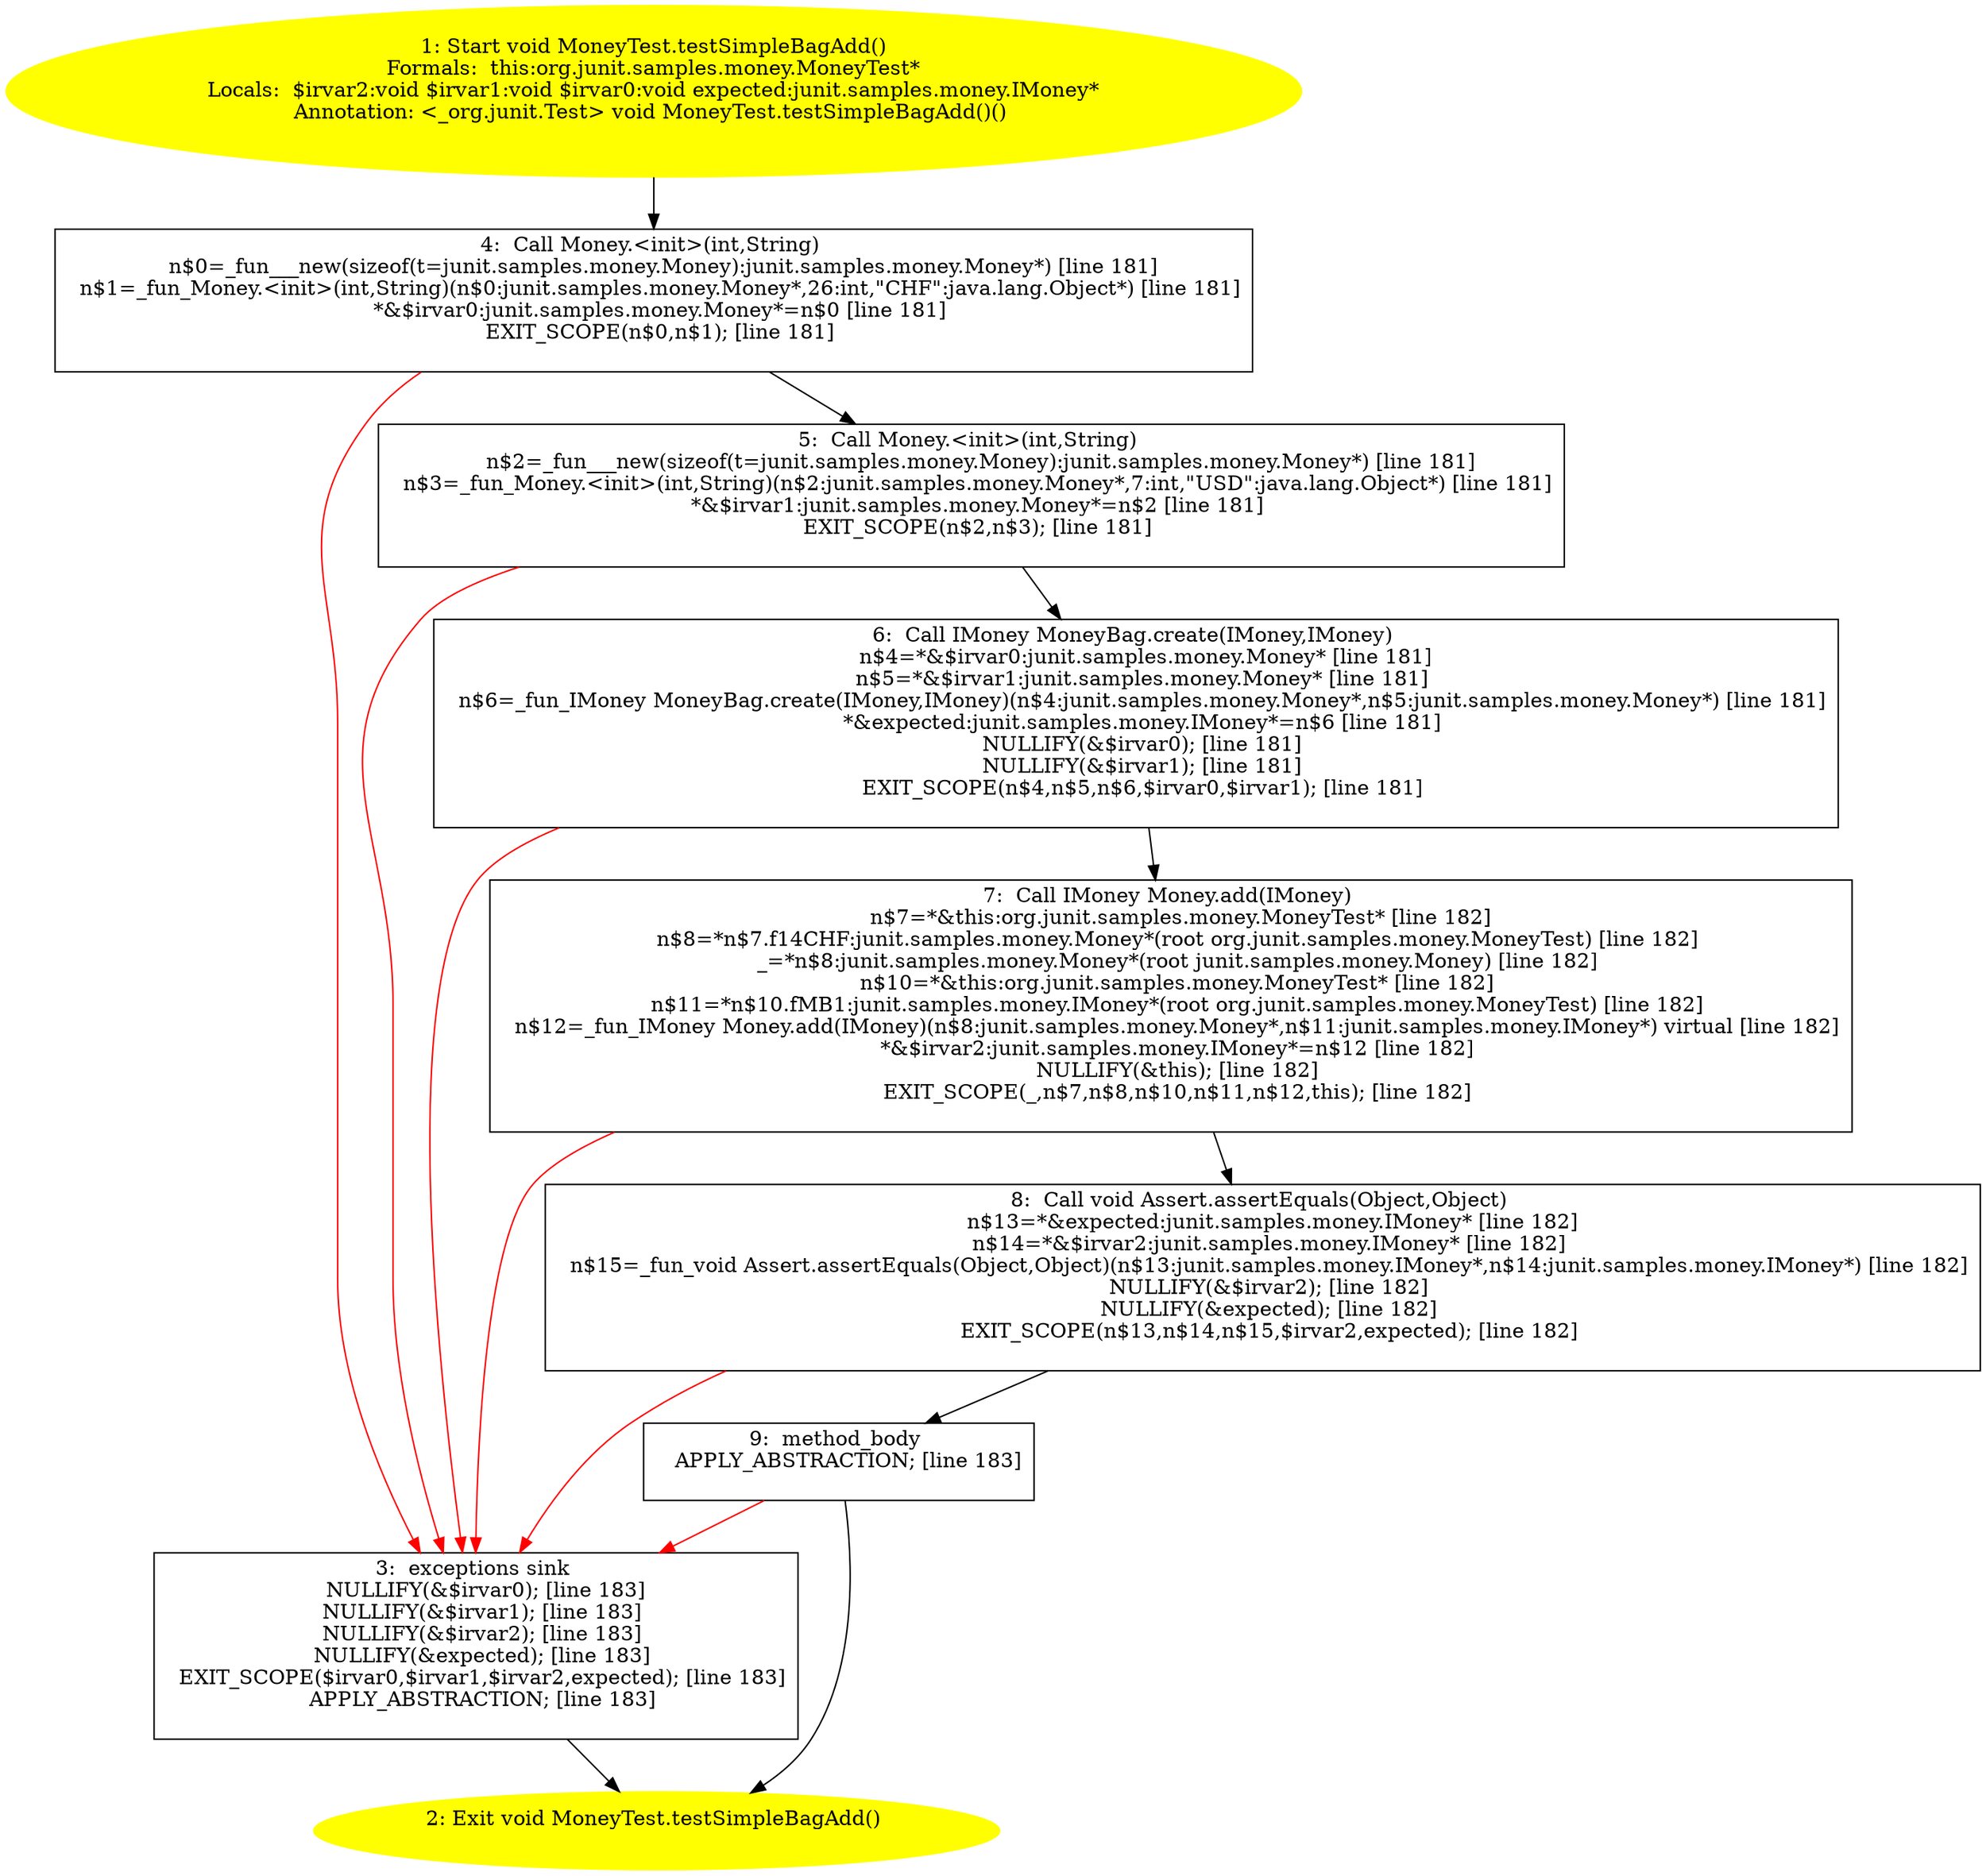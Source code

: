 /* @generated */
digraph cfg {
"org.junit.samples.money.MoneyTest.testSimpleBagAdd():void.6050ef4c2b01c6c3e72775aa83dfd2e1_1" [label="1: Start void MoneyTest.testSimpleBagAdd()\nFormals:  this:org.junit.samples.money.MoneyTest*\nLocals:  $irvar2:void $irvar1:void $irvar0:void expected:junit.samples.money.IMoney*\nAnnotation: <_org.junit.Test> void MoneyTest.testSimpleBagAdd()() \n  " color=yellow style=filled]
	

	 "org.junit.samples.money.MoneyTest.testSimpleBagAdd():void.6050ef4c2b01c6c3e72775aa83dfd2e1_1" -> "org.junit.samples.money.MoneyTest.testSimpleBagAdd():void.6050ef4c2b01c6c3e72775aa83dfd2e1_4" ;
"org.junit.samples.money.MoneyTest.testSimpleBagAdd():void.6050ef4c2b01c6c3e72775aa83dfd2e1_2" [label="2: Exit void MoneyTest.testSimpleBagAdd() \n  " color=yellow style=filled]
	

"org.junit.samples.money.MoneyTest.testSimpleBagAdd():void.6050ef4c2b01c6c3e72775aa83dfd2e1_3" [label="3:  exceptions sink \n   NULLIFY(&$irvar0); [line 183]\n  NULLIFY(&$irvar1); [line 183]\n  NULLIFY(&$irvar2); [line 183]\n  NULLIFY(&expected); [line 183]\n  EXIT_SCOPE($irvar0,$irvar1,$irvar2,expected); [line 183]\n  APPLY_ABSTRACTION; [line 183]\n " shape="box"]
	

	 "org.junit.samples.money.MoneyTest.testSimpleBagAdd():void.6050ef4c2b01c6c3e72775aa83dfd2e1_3" -> "org.junit.samples.money.MoneyTest.testSimpleBagAdd():void.6050ef4c2b01c6c3e72775aa83dfd2e1_2" ;
"org.junit.samples.money.MoneyTest.testSimpleBagAdd():void.6050ef4c2b01c6c3e72775aa83dfd2e1_4" [label="4:  Call Money.<init>(int,String) \n   n$0=_fun___new(sizeof(t=junit.samples.money.Money):junit.samples.money.Money*) [line 181]\n  n$1=_fun_Money.<init>(int,String)(n$0:junit.samples.money.Money*,26:int,\"CHF\":java.lang.Object*) [line 181]\n  *&$irvar0:junit.samples.money.Money*=n$0 [line 181]\n  EXIT_SCOPE(n$0,n$1); [line 181]\n " shape="box"]
	

	 "org.junit.samples.money.MoneyTest.testSimpleBagAdd():void.6050ef4c2b01c6c3e72775aa83dfd2e1_4" -> "org.junit.samples.money.MoneyTest.testSimpleBagAdd():void.6050ef4c2b01c6c3e72775aa83dfd2e1_5" ;
	 "org.junit.samples.money.MoneyTest.testSimpleBagAdd():void.6050ef4c2b01c6c3e72775aa83dfd2e1_4" -> "org.junit.samples.money.MoneyTest.testSimpleBagAdd():void.6050ef4c2b01c6c3e72775aa83dfd2e1_3" [color="red" ];
"org.junit.samples.money.MoneyTest.testSimpleBagAdd():void.6050ef4c2b01c6c3e72775aa83dfd2e1_5" [label="5:  Call Money.<init>(int,String) \n   n$2=_fun___new(sizeof(t=junit.samples.money.Money):junit.samples.money.Money*) [line 181]\n  n$3=_fun_Money.<init>(int,String)(n$2:junit.samples.money.Money*,7:int,\"USD\":java.lang.Object*) [line 181]\n  *&$irvar1:junit.samples.money.Money*=n$2 [line 181]\n  EXIT_SCOPE(n$2,n$3); [line 181]\n " shape="box"]
	

	 "org.junit.samples.money.MoneyTest.testSimpleBagAdd():void.6050ef4c2b01c6c3e72775aa83dfd2e1_5" -> "org.junit.samples.money.MoneyTest.testSimpleBagAdd():void.6050ef4c2b01c6c3e72775aa83dfd2e1_6" ;
	 "org.junit.samples.money.MoneyTest.testSimpleBagAdd():void.6050ef4c2b01c6c3e72775aa83dfd2e1_5" -> "org.junit.samples.money.MoneyTest.testSimpleBagAdd():void.6050ef4c2b01c6c3e72775aa83dfd2e1_3" [color="red" ];
"org.junit.samples.money.MoneyTest.testSimpleBagAdd():void.6050ef4c2b01c6c3e72775aa83dfd2e1_6" [label="6:  Call IMoney MoneyBag.create(IMoney,IMoney) \n   n$4=*&$irvar0:junit.samples.money.Money* [line 181]\n  n$5=*&$irvar1:junit.samples.money.Money* [line 181]\n  n$6=_fun_IMoney MoneyBag.create(IMoney,IMoney)(n$4:junit.samples.money.Money*,n$5:junit.samples.money.Money*) [line 181]\n  *&expected:junit.samples.money.IMoney*=n$6 [line 181]\n  NULLIFY(&$irvar0); [line 181]\n  NULLIFY(&$irvar1); [line 181]\n  EXIT_SCOPE(n$4,n$5,n$6,$irvar0,$irvar1); [line 181]\n " shape="box"]
	

	 "org.junit.samples.money.MoneyTest.testSimpleBagAdd():void.6050ef4c2b01c6c3e72775aa83dfd2e1_6" -> "org.junit.samples.money.MoneyTest.testSimpleBagAdd():void.6050ef4c2b01c6c3e72775aa83dfd2e1_7" ;
	 "org.junit.samples.money.MoneyTest.testSimpleBagAdd():void.6050ef4c2b01c6c3e72775aa83dfd2e1_6" -> "org.junit.samples.money.MoneyTest.testSimpleBagAdd():void.6050ef4c2b01c6c3e72775aa83dfd2e1_3" [color="red" ];
"org.junit.samples.money.MoneyTest.testSimpleBagAdd():void.6050ef4c2b01c6c3e72775aa83dfd2e1_7" [label="7:  Call IMoney Money.add(IMoney) \n   n$7=*&this:org.junit.samples.money.MoneyTest* [line 182]\n  n$8=*n$7.f14CHF:junit.samples.money.Money*(root org.junit.samples.money.MoneyTest) [line 182]\n  _=*n$8:junit.samples.money.Money*(root junit.samples.money.Money) [line 182]\n  n$10=*&this:org.junit.samples.money.MoneyTest* [line 182]\n  n$11=*n$10.fMB1:junit.samples.money.IMoney*(root org.junit.samples.money.MoneyTest) [line 182]\n  n$12=_fun_IMoney Money.add(IMoney)(n$8:junit.samples.money.Money*,n$11:junit.samples.money.IMoney*) virtual [line 182]\n  *&$irvar2:junit.samples.money.IMoney*=n$12 [line 182]\n  NULLIFY(&this); [line 182]\n  EXIT_SCOPE(_,n$7,n$8,n$10,n$11,n$12,this); [line 182]\n " shape="box"]
	

	 "org.junit.samples.money.MoneyTest.testSimpleBagAdd():void.6050ef4c2b01c6c3e72775aa83dfd2e1_7" -> "org.junit.samples.money.MoneyTest.testSimpleBagAdd():void.6050ef4c2b01c6c3e72775aa83dfd2e1_8" ;
	 "org.junit.samples.money.MoneyTest.testSimpleBagAdd():void.6050ef4c2b01c6c3e72775aa83dfd2e1_7" -> "org.junit.samples.money.MoneyTest.testSimpleBagAdd():void.6050ef4c2b01c6c3e72775aa83dfd2e1_3" [color="red" ];
"org.junit.samples.money.MoneyTest.testSimpleBagAdd():void.6050ef4c2b01c6c3e72775aa83dfd2e1_8" [label="8:  Call void Assert.assertEquals(Object,Object) \n   n$13=*&expected:junit.samples.money.IMoney* [line 182]\n  n$14=*&$irvar2:junit.samples.money.IMoney* [line 182]\n  n$15=_fun_void Assert.assertEquals(Object,Object)(n$13:junit.samples.money.IMoney*,n$14:junit.samples.money.IMoney*) [line 182]\n  NULLIFY(&$irvar2); [line 182]\n  NULLIFY(&expected); [line 182]\n  EXIT_SCOPE(n$13,n$14,n$15,$irvar2,expected); [line 182]\n " shape="box"]
	

	 "org.junit.samples.money.MoneyTest.testSimpleBagAdd():void.6050ef4c2b01c6c3e72775aa83dfd2e1_8" -> "org.junit.samples.money.MoneyTest.testSimpleBagAdd():void.6050ef4c2b01c6c3e72775aa83dfd2e1_9" ;
	 "org.junit.samples.money.MoneyTest.testSimpleBagAdd():void.6050ef4c2b01c6c3e72775aa83dfd2e1_8" -> "org.junit.samples.money.MoneyTest.testSimpleBagAdd():void.6050ef4c2b01c6c3e72775aa83dfd2e1_3" [color="red" ];
"org.junit.samples.money.MoneyTest.testSimpleBagAdd():void.6050ef4c2b01c6c3e72775aa83dfd2e1_9" [label="9:  method_body \n   APPLY_ABSTRACTION; [line 183]\n " shape="box"]
	

	 "org.junit.samples.money.MoneyTest.testSimpleBagAdd():void.6050ef4c2b01c6c3e72775aa83dfd2e1_9" -> "org.junit.samples.money.MoneyTest.testSimpleBagAdd():void.6050ef4c2b01c6c3e72775aa83dfd2e1_2" ;
	 "org.junit.samples.money.MoneyTest.testSimpleBagAdd():void.6050ef4c2b01c6c3e72775aa83dfd2e1_9" -> "org.junit.samples.money.MoneyTest.testSimpleBagAdd():void.6050ef4c2b01c6c3e72775aa83dfd2e1_3" [color="red" ];
}

